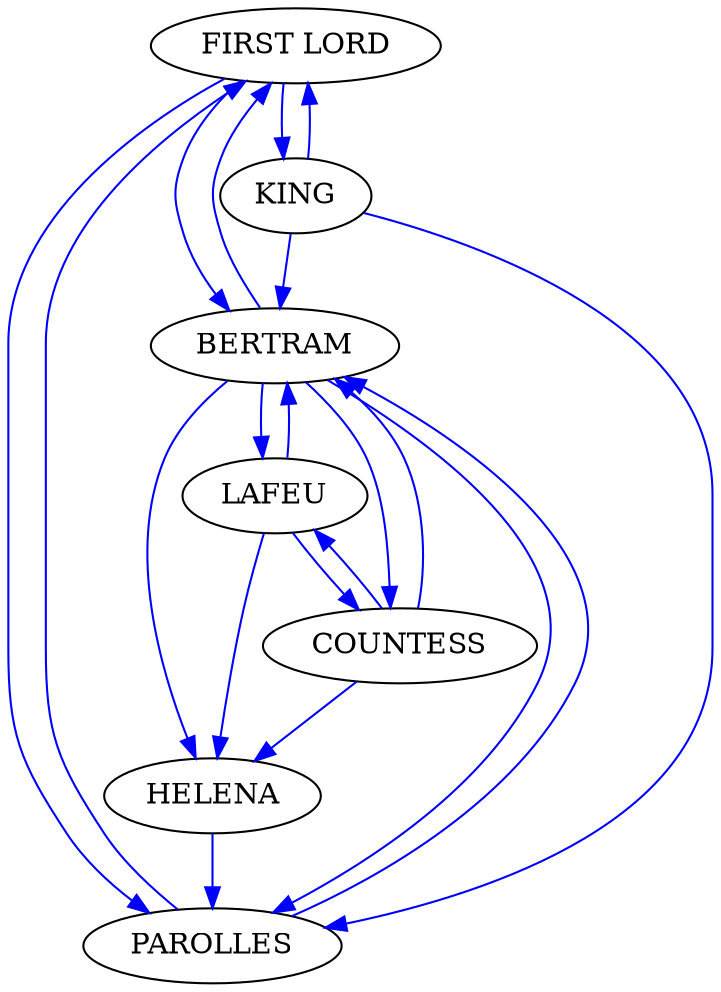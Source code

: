 strict digraph  {
	"FIRST LORD" -> BERTRAM	 [color=blue,
		weight=4];
	"FIRST LORD" -> PAROLLES	 [color=blue,
		weight=4];
	"FIRST LORD" -> KING	 [color=blue,
		weight=4];
	HELENA -> PAROLLES	 [color=blue,
		weight=5];
	COUNTESS -> HELENA	 [color=blue,
		weight=2];
	COUNTESS -> LAFEU	 [color=blue,
		weight=2];
	COUNTESS -> BERTRAM	 [color=blue,
		weight=2];
	LAFEU -> HELENA	 [color=blue,
		weight=7];
	LAFEU -> COUNTESS	 [color=blue,
		weight=5];
	LAFEU -> BERTRAM	 [color=blue,
		weight=7];
	BERTRAM -> "FIRST LORD"	 [color=blue,
		weight=1];
	BERTRAM -> HELENA	 [color=blue,
		weight=6];
	BERTRAM -> COUNTESS	 [color=blue,
		weight=3];
	BERTRAM -> LAFEU	 [color=blue,
		weight=6];
	BERTRAM -> PAROLLES	 [color=blue,
		weight=1];
	PAROLLES -> "FIRST LORD"	 [color=blue,
		weight=6];
	PAROLLES -> BERTRAM	 [color=blue,
		weight=6];
	KING -> "FIRST LORD"	 [color=blue,
		weight=15];
	KING -> BERTRAM	 [color=blue,
		weight=6];
	KING -> PAROLLES	 [color=blue,
		weight=6];
}
